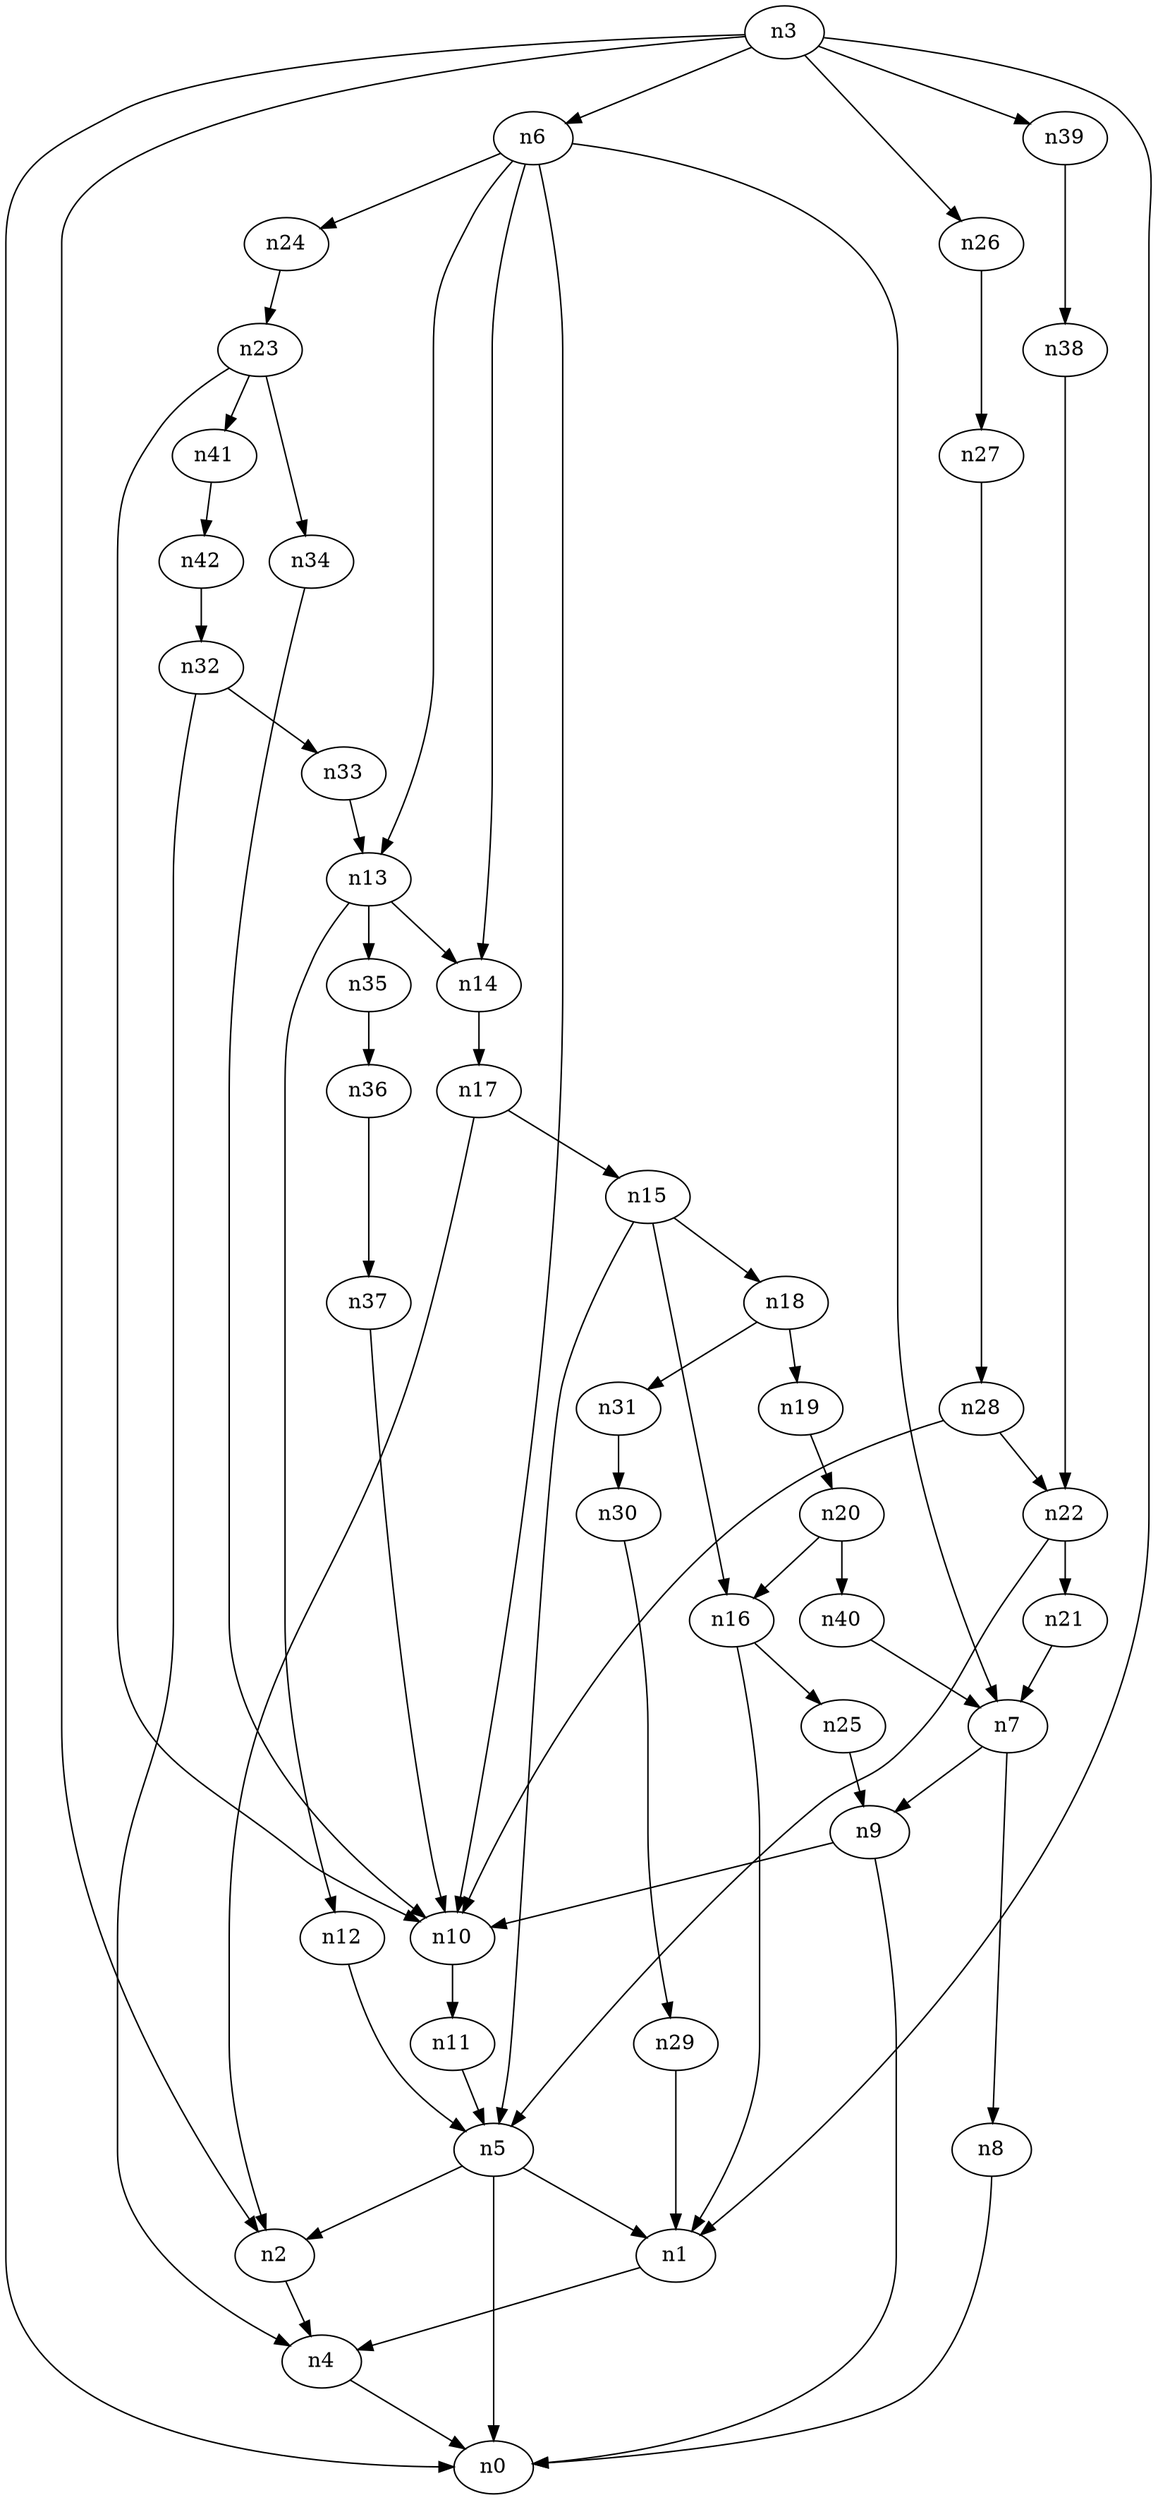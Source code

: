 digraph G {
	n1 -> n4	 [_graphml_id=e4];
	n2 -> n4	 [_graphml_id=e7];
	n3 -> n0	 [_graphml_id=e0];
	n3 -> n1	 [_graphml_id=e3];
	n3 -> n2	 [_graphml_id=e6];
	n3 -> n6	 [_graphml_id=e9];
	n3 -> n26	 [_graphml_id=e41];
	n3 -> n39	 [_graphml_id=e61];
	n4 -> n0	 [_graphml_id=e1];
	n5 -> n0	 [_graphml_id=e2];
	n5 -> n1	 [_graphml_id=e5];
	n5 -> n2	 [_graphml_id=e8];
	n6 -> n7	 [_graphml_id=e10];
	n6 -> n10	 [_graphml_id=e15];
	n6 -> n13	 [_graphml_id=e27];
	n6 -> n14	 [_graphml_id=e21];
	n6 -> n24	 [_graphml_id=e37];
	n7 -> n8	 [_graphml_id=e11];
	n7 -> n9	 [_graphml_id=e13];
	n8 -> n0	 [_graphml_id=e12];
	n9 -> n0	 [_graphml_id=e40];
	n9 -> n10	 [_graphml_id=e14];
	n10 -> n11	 [_graphml_id=e17];
	n11 -> n5	 [_graphml_id=e16];
	n12 -> n5	 [_graphml_id=e18];
	n13 -> n12	 [_graphml_id=e19];
	n13 -> n14	 [_graphml_id=e20];
	n13 -> n35	 [_graphml_id=e55];
	n14 -> n17	 [_graphml_id=e64];
	n15 -> n5	 [_graphml_id=e22];
	n15 -> n16	 [_graphml_id=e23];
	n15 -> n18	 [_graphml_id=e28];
	n16 -> n1	 [_graphml_id=e24];
	n16 -> n25	 [_graphml_id=e39];
	n17 -> n2	 [_graphml_id=e26];
	n17 -> n15	 [_graphml_id=e25];
	n18 -> n19	 [_graphml_id=e29];
	n18 -> n31	 [_graphml_id=e48];
	n19 -> n20	 [_graphml_id=e30];
	n20 -> n16	 [_graphml_id=e31];
	n20 -> n40	 [_graphml_id=e63];
	n21 -> n7	 [_graphml_id=e32];
	n22 -> n5	 [_graphml_id=e34];
	n22 -> n21	 [_graphml_id=e33];
	n23 -> n10	 [_graphml_id=e35];
	n23 -> n34	 [_graphml_id=e52];
	n23 -> n41	 [_graphml_id=e65];
	n24 -> n23	 [_graphml_id=e36];
	n25 -> n9	 [_graphml_id=e38];
	n26 -> n27	 [_graphml_id=e42];
	n27 -> n28	 [_graphml_id=e43];
	n28 -> n10	 [_graphml_id=e44];
	n28 -> n22	 [_graphml_id=e54];
	n29 -> n1	 [_graphml_id=e45];
	n30 -> n29	 [_graphml_id=e46];
	n31 -> n30	 [_graphml_id=e47];
	n32 -> n4	 [_graphml_id=e49];
	n32 -> n33	 [_graphml_id=e50];
	n33 -> n13	 [_graphml_id=e51];
	n34 -> n10	 [_graphml_id=e53];
	n35 -> n36	 [_graphml_id=e56];
	n36 -> n37	 [_graphml_id=e57];
	n37 -> n10	 [_graphml_id=e58];
	n38 -> n22	 [_graphml_id=e59];
	n39 -> n38	 [_graphml_id=e60];
	n40 -> n7	 [_graphml_id=e62];
	n41 -> n42	 [_graphml_id=e66];
	n42 -> n32	 [_graphml_id=e67];
}
